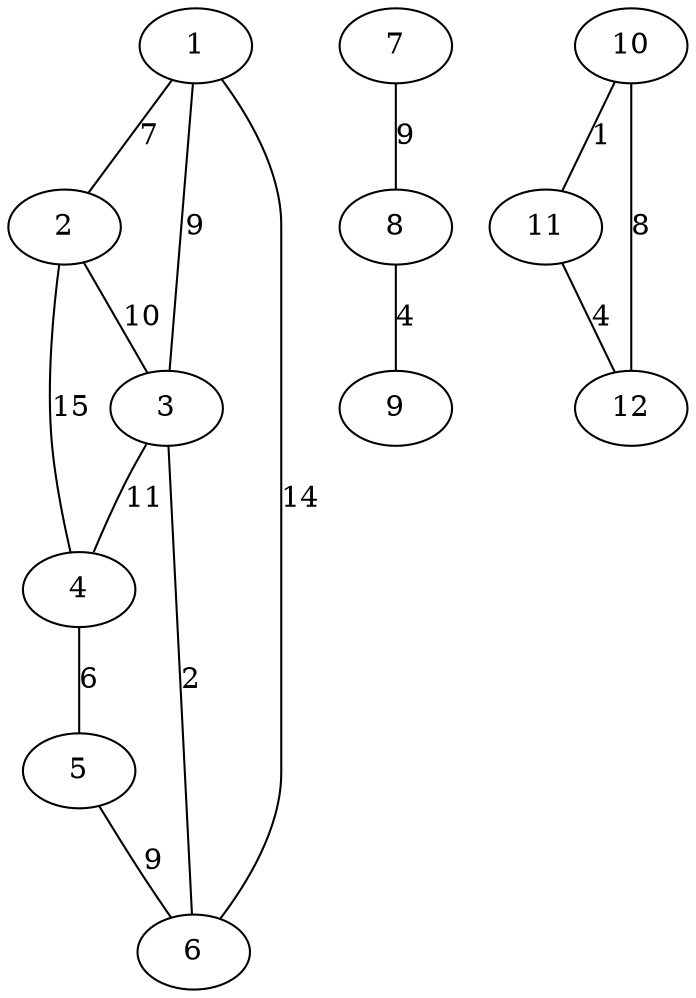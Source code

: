 graph {
	1 -- 2 [label = 7];
	1 -- 3 [label = 9];
	1 -- 6 [label = 14];
	2 -- 3 [label = 10];
	2 -- 4 [label = 15];
	3 -- 4 [label = 11];
	3 -- 6 [label = 2];
	4 -- 5 [label = 6];
	5 -- 6 [label = 9];
	7 -- 8 [label = 9];
	8 -- 9 [label = 4];
	10 -- 11 [label = 1];
	10 -- 12 [label = 8];
	11 -- 12 [label = 4];
}
